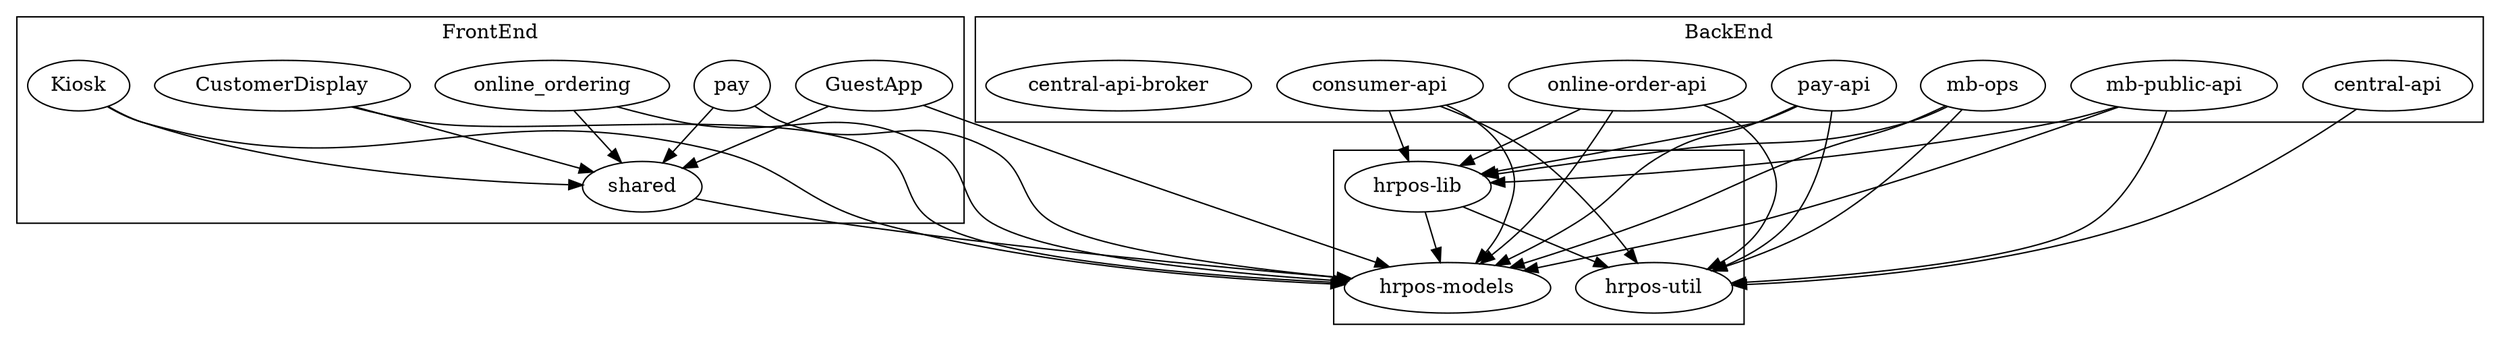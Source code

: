 digraph G {
    rankdir="TD"

    "GuestApp" -> { "hrpos-models" "shared" }
    "Kiosk" -> { "hrpos-models" "shared" }
    "CustomerDisplay" -> { "hrpos-models" "shared" }
    "online_ordering" -> { "hrpos-models" "shared" }

    "pay" -> { "hrpos-models" "shared" }

    "shared" -> "hrpos-models"

    "consumer-api" -> { "hrpos-models" "hrpos-util" "hrpos-lib" }
    "online-order-api" -> { "hrpos-models" "hrpos-util" "hrpos-lib" }
    "pay-api" -> { "hrpos-models" "hrpos-util" "hrpos-lib" }
    "mb-ops" -> { "hrpos-models" "hrpos-util" "hrpos-lib" }
    "mb-public-api" -> { "hrpos-models" "hrpos-util" "hrpos-lib" }
    
    "central-api" -> {"hrpos-util"}

    "central-api-broker"

    subgraph cluster_apis {
        label="BackEnd"
        rank="same"
        "central-api"
        "mb-public-api"
        "pay-api"
        "consumer-api"
        "online-order-api"
        "mb-ops"
        "central-api-broker"
    }

    subgraph cluster_apps {
        label="FrontEnd"
        rank="same"
        "GuestApp"
        "Kiosk"
        "CustomerDisplay"
        "online_ordering"
        "pay"
        "shared"
    }

    subgraph cluster_util {
        rank="same"
        "hrpos-lib" -> {"hrpos-util" "hrpos-models"}
    }
}